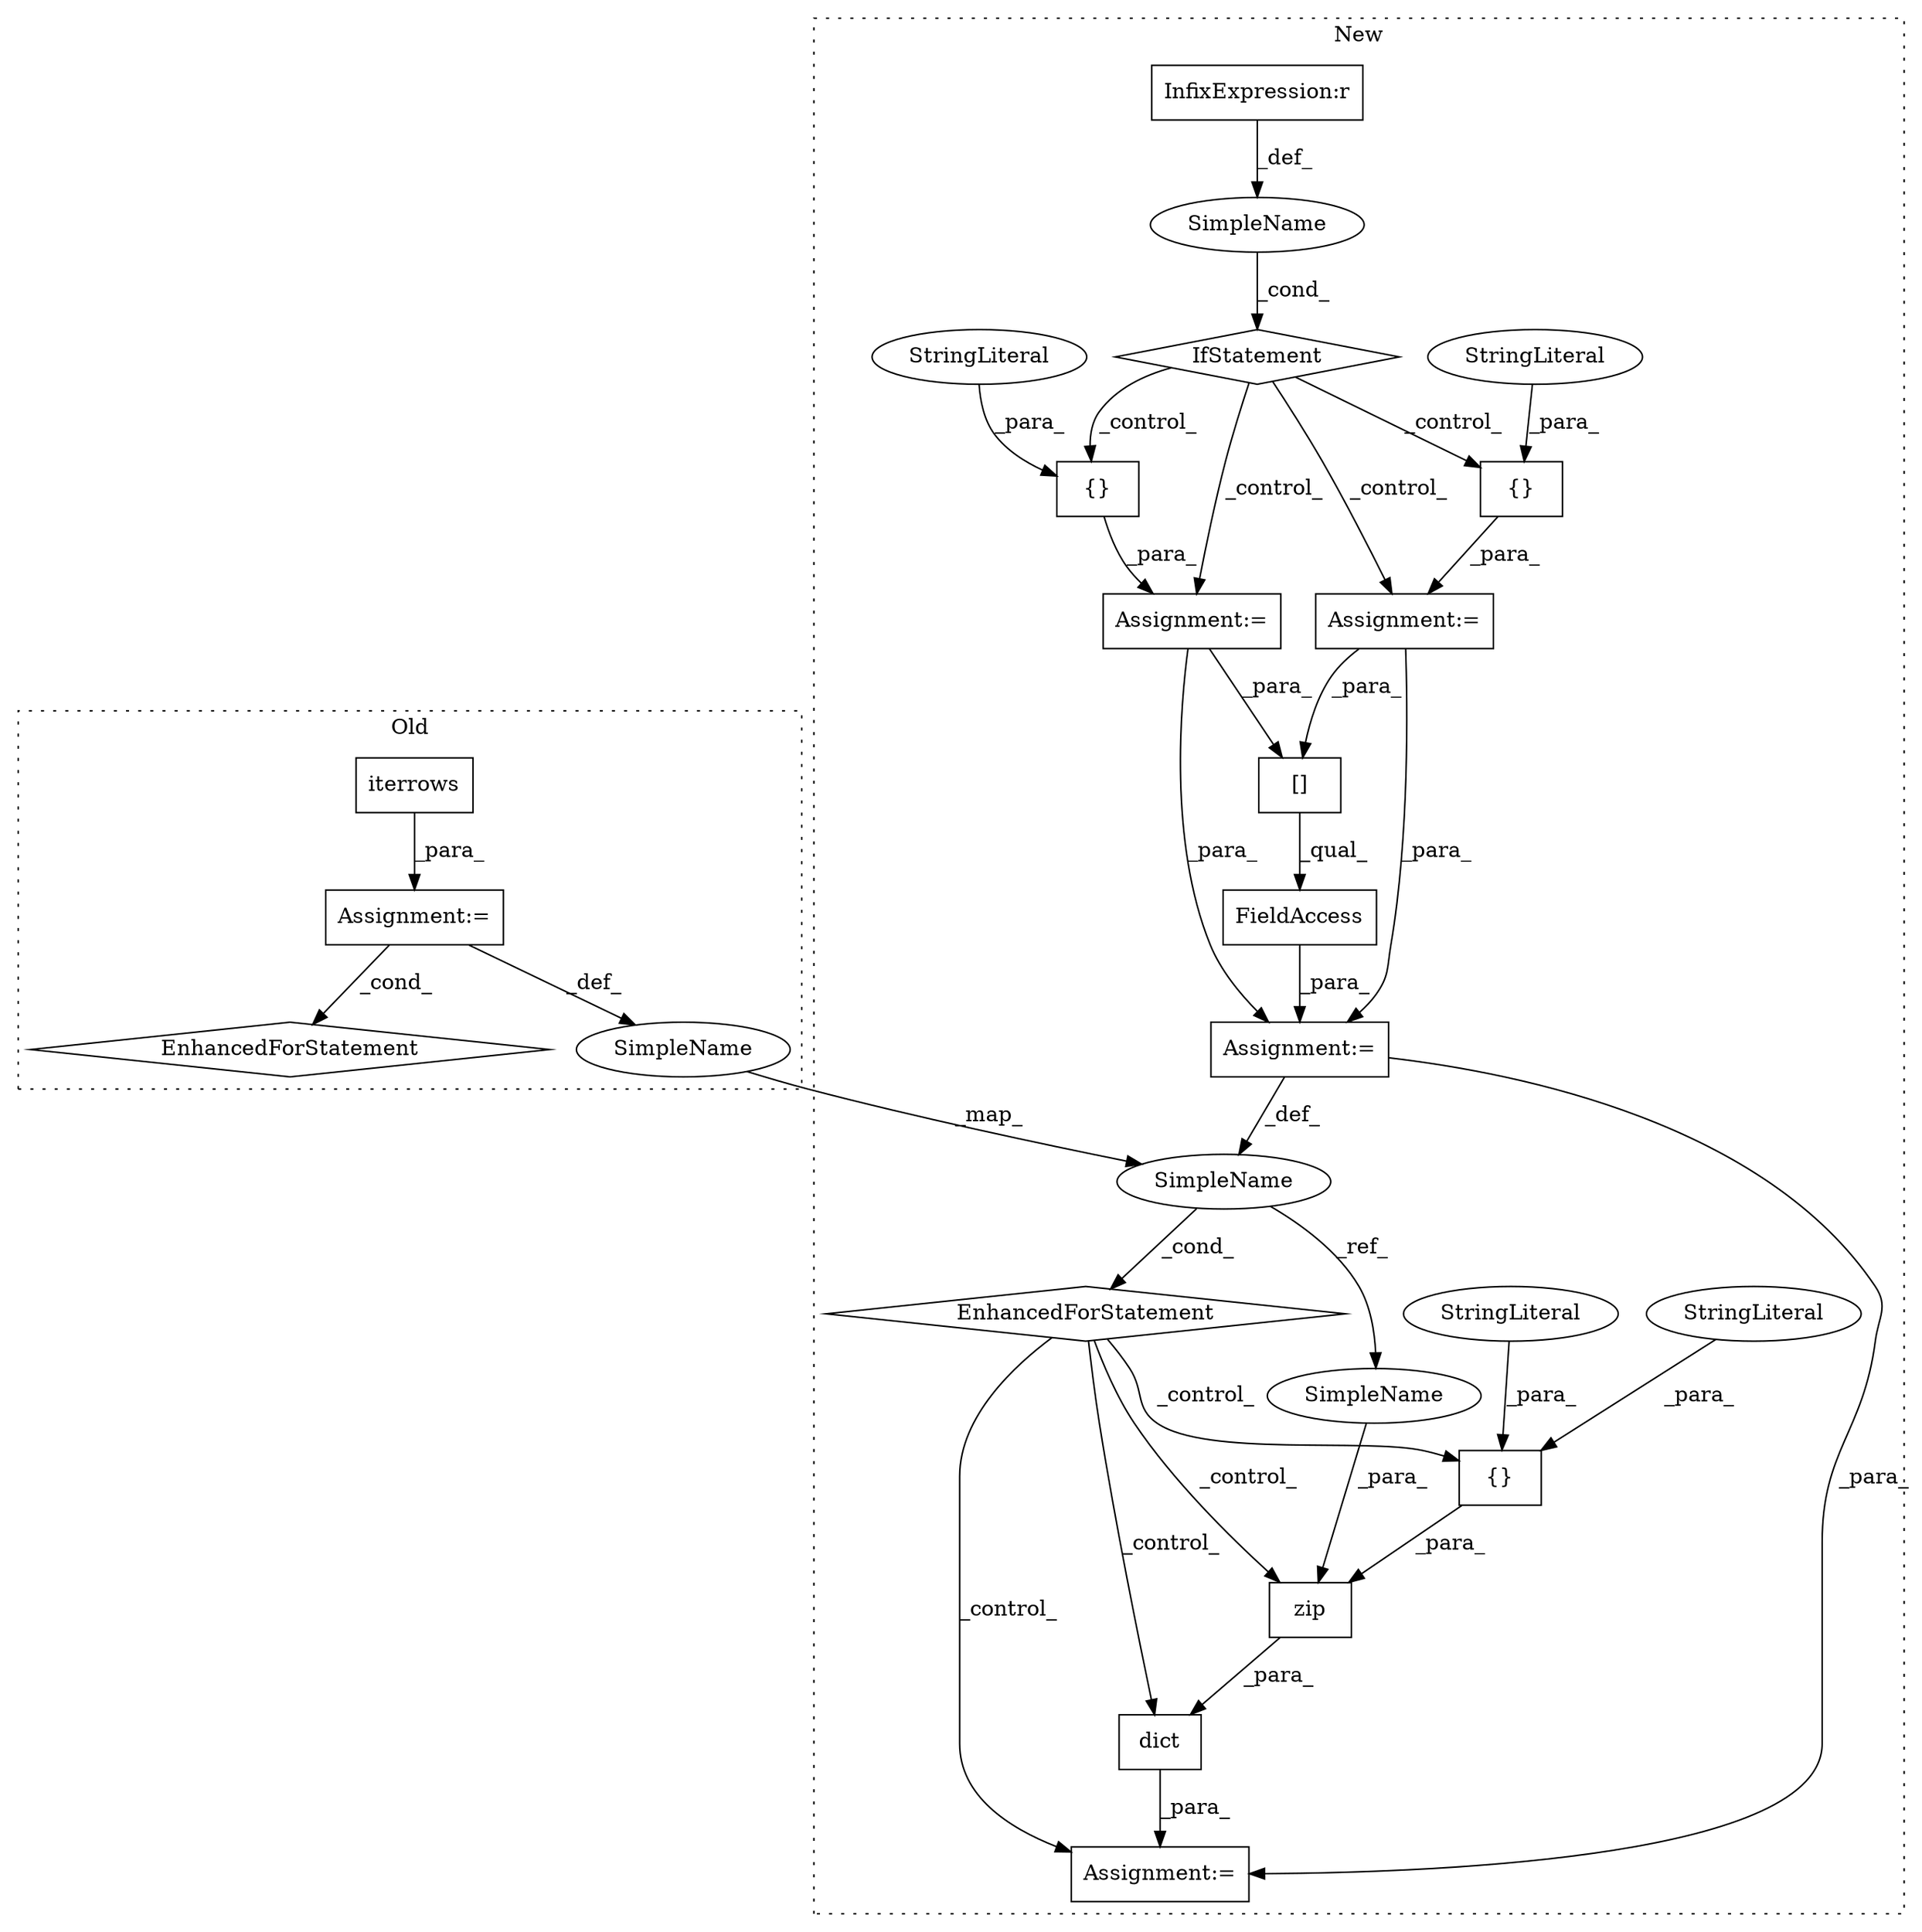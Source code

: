 digraph G {
subgraph cluster0 {
1 [label="iterrows" a="32" s="3336" l="10" shape="box"];
11 [label="EnhancedForStatement" a="70" s="3253,3346" l="63,2" shape="diamond"];
13 [label="SimpleName" a="42" s="3310" l="1" shape="ellipse"];
21 [label="Assignment:=" a="7" s="3253,3346" l="63,2" shape="box"];
label = "Old";
style="dotted";
}
subgraph cluster1 {
2 [label="dict" a="32" s="3817,3864" l="5,1" shape="box"];
3 [label="zip" a="32" s="3822,3863" l="4,1" shape="box"];
4 [label="{}" a="4" s="3838,3857" l="1,1" shape="box"];
5 [label="EnhancedForStatement" a="70" s="3713,3800" l="53,2" shape="diamond"];
6 [label="{}" a="4" s="3621,3632" l="1,1" shape="box"];
7 [label="InfixExpression:r" a="27" s="3585" l="4" shape="box"];
8 [label="{}" a="4" s="3673,3700" l="1,1" shape="box"];
9 [label="[]" a="2" s="3777,3792" l="10,1" shape="box"];
10 [label="FieldAccess" a="22" s="3777" l="23" shape="box"];
12 [label="SimpleName" a="42" s="3770" l="4" shape="ellipse"];
14 [label="IfStatement" a="25" s="3566,3593" l="4,2" shape="diamond"];
15 [label="SimpleName" a="42" s="" l="" shape="ellipse"];
16 [label="Assignment:=" a="7" s="3660" l="1" shape="box"];
17 [label="StringLiteral" a="45" s="3839" l="6" shape="ellipse"];
18 [label="StringLiteral" a="45" s="3674" l="10" shape="ellipse"];
19 [label="StringLiteral" a="45" s="3622" l="10" shape="ellipse"];
20 [label="Assignment:=" a="7" s="3713,3800" l="53,2" shape="box"];
22 [label="Assignment:=" a="7" s="3608" l="1" shape="box"];
23 [label="Assignment:=" a="7" s="3816" l="1" shape="box"];
24 [label="StringLiteral" a="45" s="3846" l="11" shape="ellipse"];
25 [label="SimpleName" a="42" s="3859" l="4" shape="ellipse"];
label = "New";
style="dotted";
}
1 -> 21 [label="_para_"];
2 -> 23 [label="_para_"];
3 -> 2 [label="_para_"];
4 -> 3 [label="_para_"];
5 -> 3 [label="_control_"];
5 -> 4 [label="_control_"];
5 -> 2 [label="_control_"];
5 -> 23 [label="_control_"];
6 -> 22 [label="_para_"];
7 -> 15 [label="_def_"];
8 -> 16 [label="_para_"];
9 -> 10 [label="_qual_"];
10 -> 20 [label="_para_"];
12 -> 25 [label="_ref_"];
12 -> 5 [label="_cond_"];
13 -> 12 [label="_map_"];
14 -> 8 [label="_control_"];
14 -> 6 [label="_control_"];
14 -> 16 [label="_control_"];
14 -> 22 [label="_control_"];
15 -> 14 [label="_cond_"];
16 -> 9 [label="_para_"];
16 -> 20 [label="_para_"];
17 -> 4 [label="_para_"];
18 -> 8 [label="_para_"];
19 -> 6 [label="_para_"];
20 -> 12 [label="_def_"];
20 -> 23 [label="_para_"];
21 -> 13 [label="_def_"];
21 -> 11 [label="_cond_"];
22 -> 20 [label="_para_"];
22 -> 9 [label="_para_"];
24 -> 4 [label="_para_"];
25 -> 3 [label="_para_"];
}